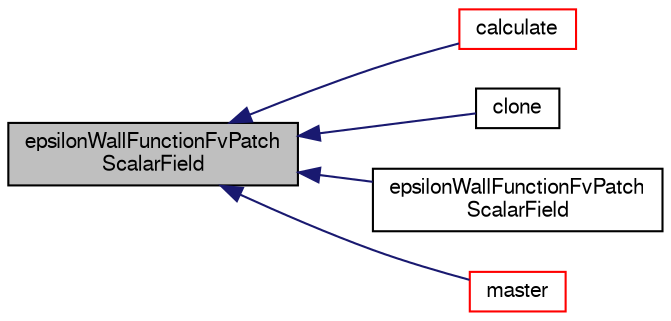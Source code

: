 digraph "epsilonWallFunctionFvPatchScalarField"
{
  bgcolor="transparent";
  edge [fontname="FreeSans",fontsize="10",labelfontname="FreeSans",labelfontsize="10"];
  node [fontname="FreeSans",fontsize="10",shape=record];
  rankdir="LR";
  Node48 [label="epsilonWallFunctionFvPatch\lScalarField",height=0.2,width=0.4,color="black", fillcolor="grey75", style="filled", fontcolor="black"];
  Node48 -> Node49 [dir="back",color="midnightblue",fontsize="10",style="solid",fontname="FreeSans"];
  Node49 [label="calculate",height=0.2,width=0.4,color="red",URL="$a30682.html#a9b10d949afa36a0fe772c66e94719865",tooltip="Calculate the epsilon and G. "];
  Node48 -> Node58 [dir="back",color="midnightblue",fontsize="10",style="solid",fontname="FreeSans"];
  Node58 [label="clone",height=0.2,width=0.4,color="black",URL="$a30682.html#abeb5f251f04d334f7f18704c9227d8aa",tooltip="Construct and return a clone. "];
  Node48 -> Node59 [dir="back",color="midnightblue",fontsize="10",style="solid",fontname="FreeSans"];
  Node59 [label="epsilonWallFunctionFvPatch\lScalarField",height=0.2,width=0.4,color="black",URL="$a30682.html#a92aac00e998906611d093b358ee67ed0",tooltip="Construct by mapping given. "];
  Node48 -> Node60 [dir="back",color="midnightblue",fontsize="10",style="solid",fontname="FreeSans"];
  Node60 [label="master",height=0.2,width=0.4,color="red",URL="$a30682.html#a1f390c9b065a113c4b6c10e7c650648c",tooltip="Return non-const access to the master patch ID. "];
}
